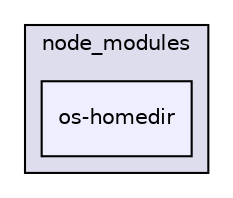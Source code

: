 digraph "gulp-src/node_modules/gulp/node_modules/tildify/node_modules/os-homedir" {
  compound=true
  node [ fontsize="10", fontname="Helvetica"];
  edge [ labelfontsize="10", labelfontname="Helvetica"];
  subgraph clusterdir_ecf3ef170718c6f95c8f67d476257dfc {
    graph [ bgcolor="#ddddee", pencolor="black", label="node_modules" fontname="Helvetica", fontsize="10", URL="dir_ecf3ef170718c6f95c8f67d476257dfc.html"]
  dir_b2f37538653cf9d5cb9a155ae329d3e2 [shape=box, label="os-homedir", style="filled", fillcolor="#eeeeff", pencolor="black", URL="dir_b2f37538653cf9d5cb9a155ae329d3e2.html"];
  }
}
